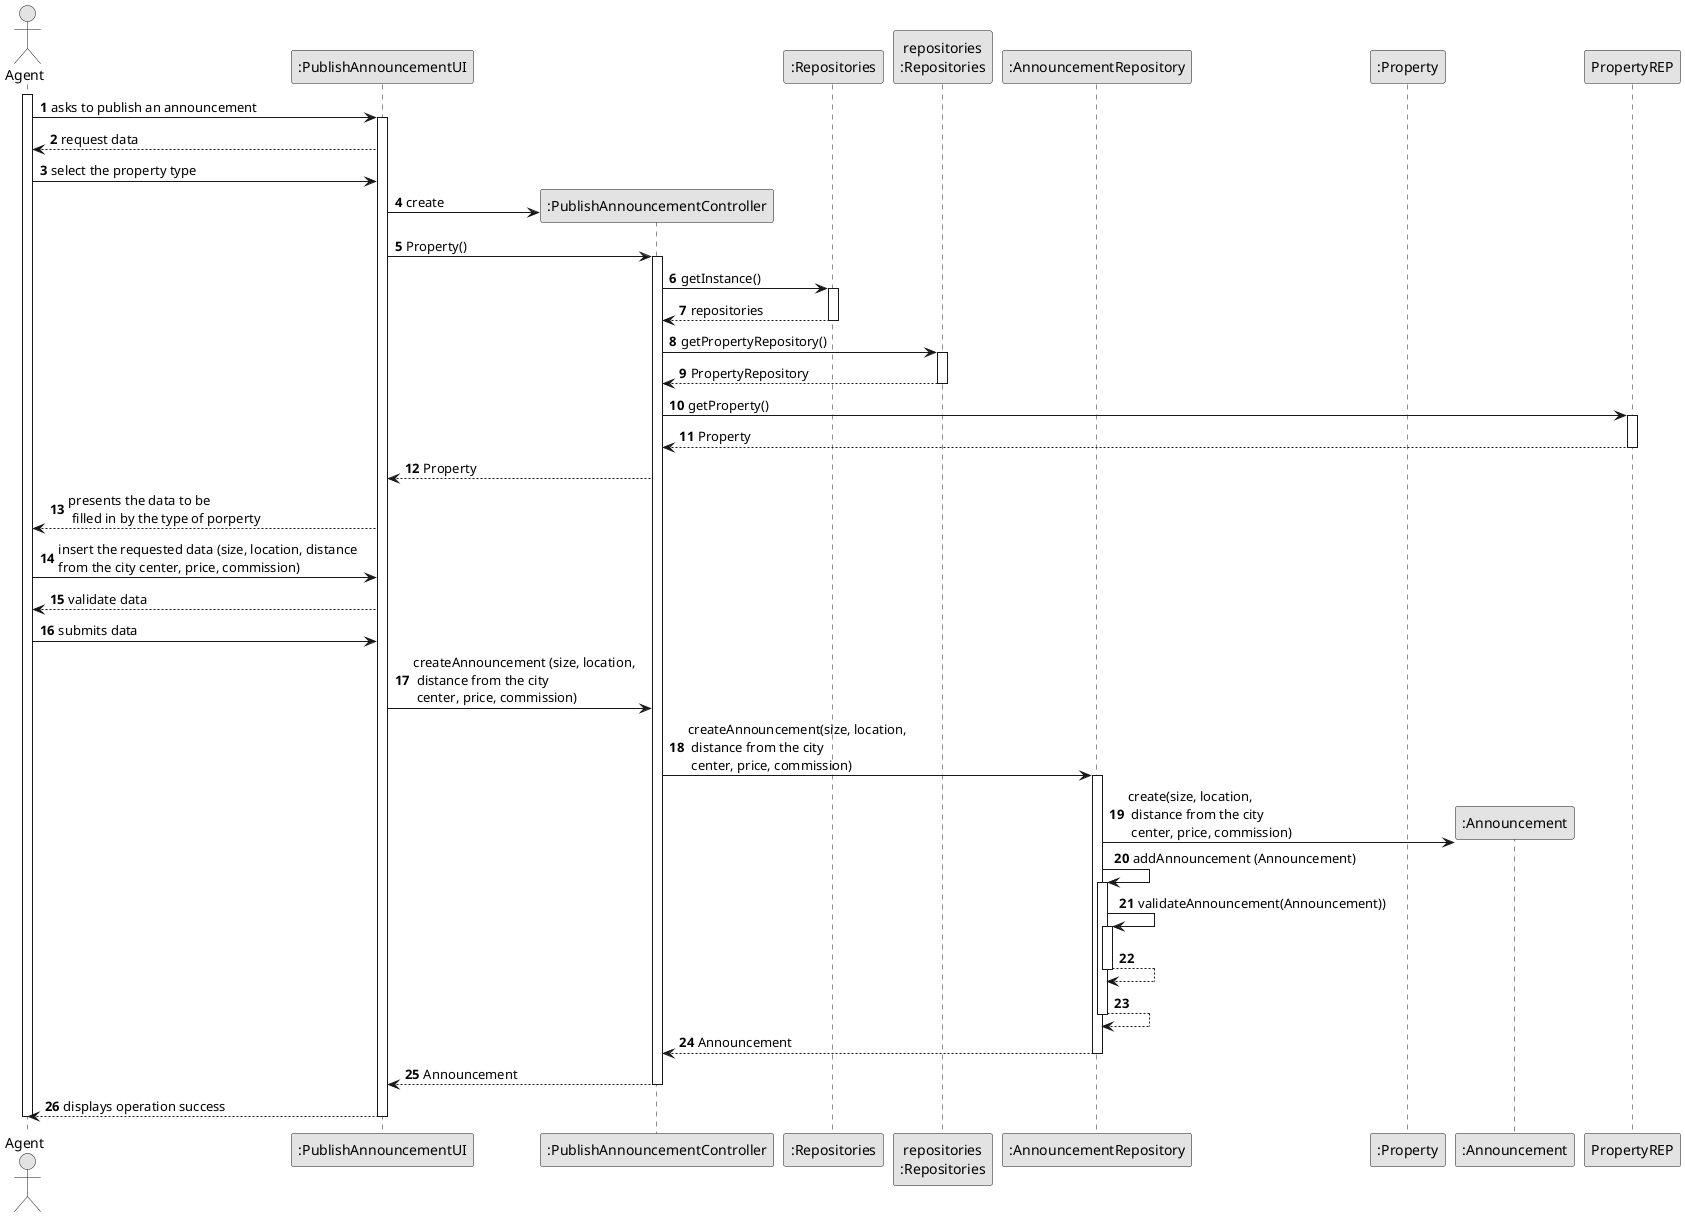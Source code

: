 @startuml
skinparam monochrome true
skinparam packageStyle rectangle
skinparam shadowing false

autonumber

'hide footbox
actor "Agent" as AG
participant ":PublishAnnouncementUI" as UI
participant ":PublishAnnouncementController" as CTRL
participant ":Repositories" as RepositorySingleton
participant "repositories\n:Repositories" as REP
participant ":AnnouncementRepository" as AnnouncementREP
participant ":Property" as Property
participant ":Announcement" as Announcement

activate AG

        AG -> UI : asks to publish an announcement
        activate UI

        UI --> AG : request data

        AG -> UI : select the property type

               UI -> CTRL** : create

               UI -> CTRL : Property()

                 activate CTRL

                  CTRL -> RepositorySingleton : getInstance()
                  activate RepositorySingleton

                  RepositorySingleton --> CTRL: repositories
                  deactivate RepositorySingleton

                   CTRL -> REP : getPropertyRepository()
                       activate REP

                        REP --> CTRL: PropertyRepository
                          deactivate REP

                           CTRL -> PropertyREP : getProperty()
                             activate PropertyREP

                               PropertyREP --> CTRL: Property
                                 deactivate PropertyREP


                   CTRL --> UI : Property

                   UI --> AG : presents the data to be\n filled in by the type of porperty

                   AG -> UI : insert the requested data (size, location, distance \nfrom the city center, price, commission)

                   UI --> AG : validate data

                   AG -> UI : submits data

                   UI -> CTRL : createAnnouncement (size, location,\n distance from the city \n center, price, commission)

                CTRL -> AnnouncementREP: createAnnouncement(size, location,\n distance from the city \n center, price, commission)
            activate AnnouncementREP

                AnnouncementREP -> Announcement**: create(size, location,\n distance from the city \n center, price, commission)
                AnnouncementREP -> AnnouncementREP: addAnnouncement (Announcement)


                activate AnnouncementREP
                    AnnouncementREP -> AnnouncementREP: validateAnnouncement(Announcement))
                    activate AnnouncementREP
                        AnnouncementREP --> AnnouncementREP
                    deactivate AnnouncementREP

                    AnnouncementREP --> AnnouncementREP
                deactivate AnnouncementREP

                AnnouncementREP --> CTRL : Announcement

                deactivate AnnouncementREP

                            CTRL --> UI: Announcement
                            deactivate CTRL
                            UI --> AG: displays operation success
                    deactivate UI

                deactivate AG


          @enduml